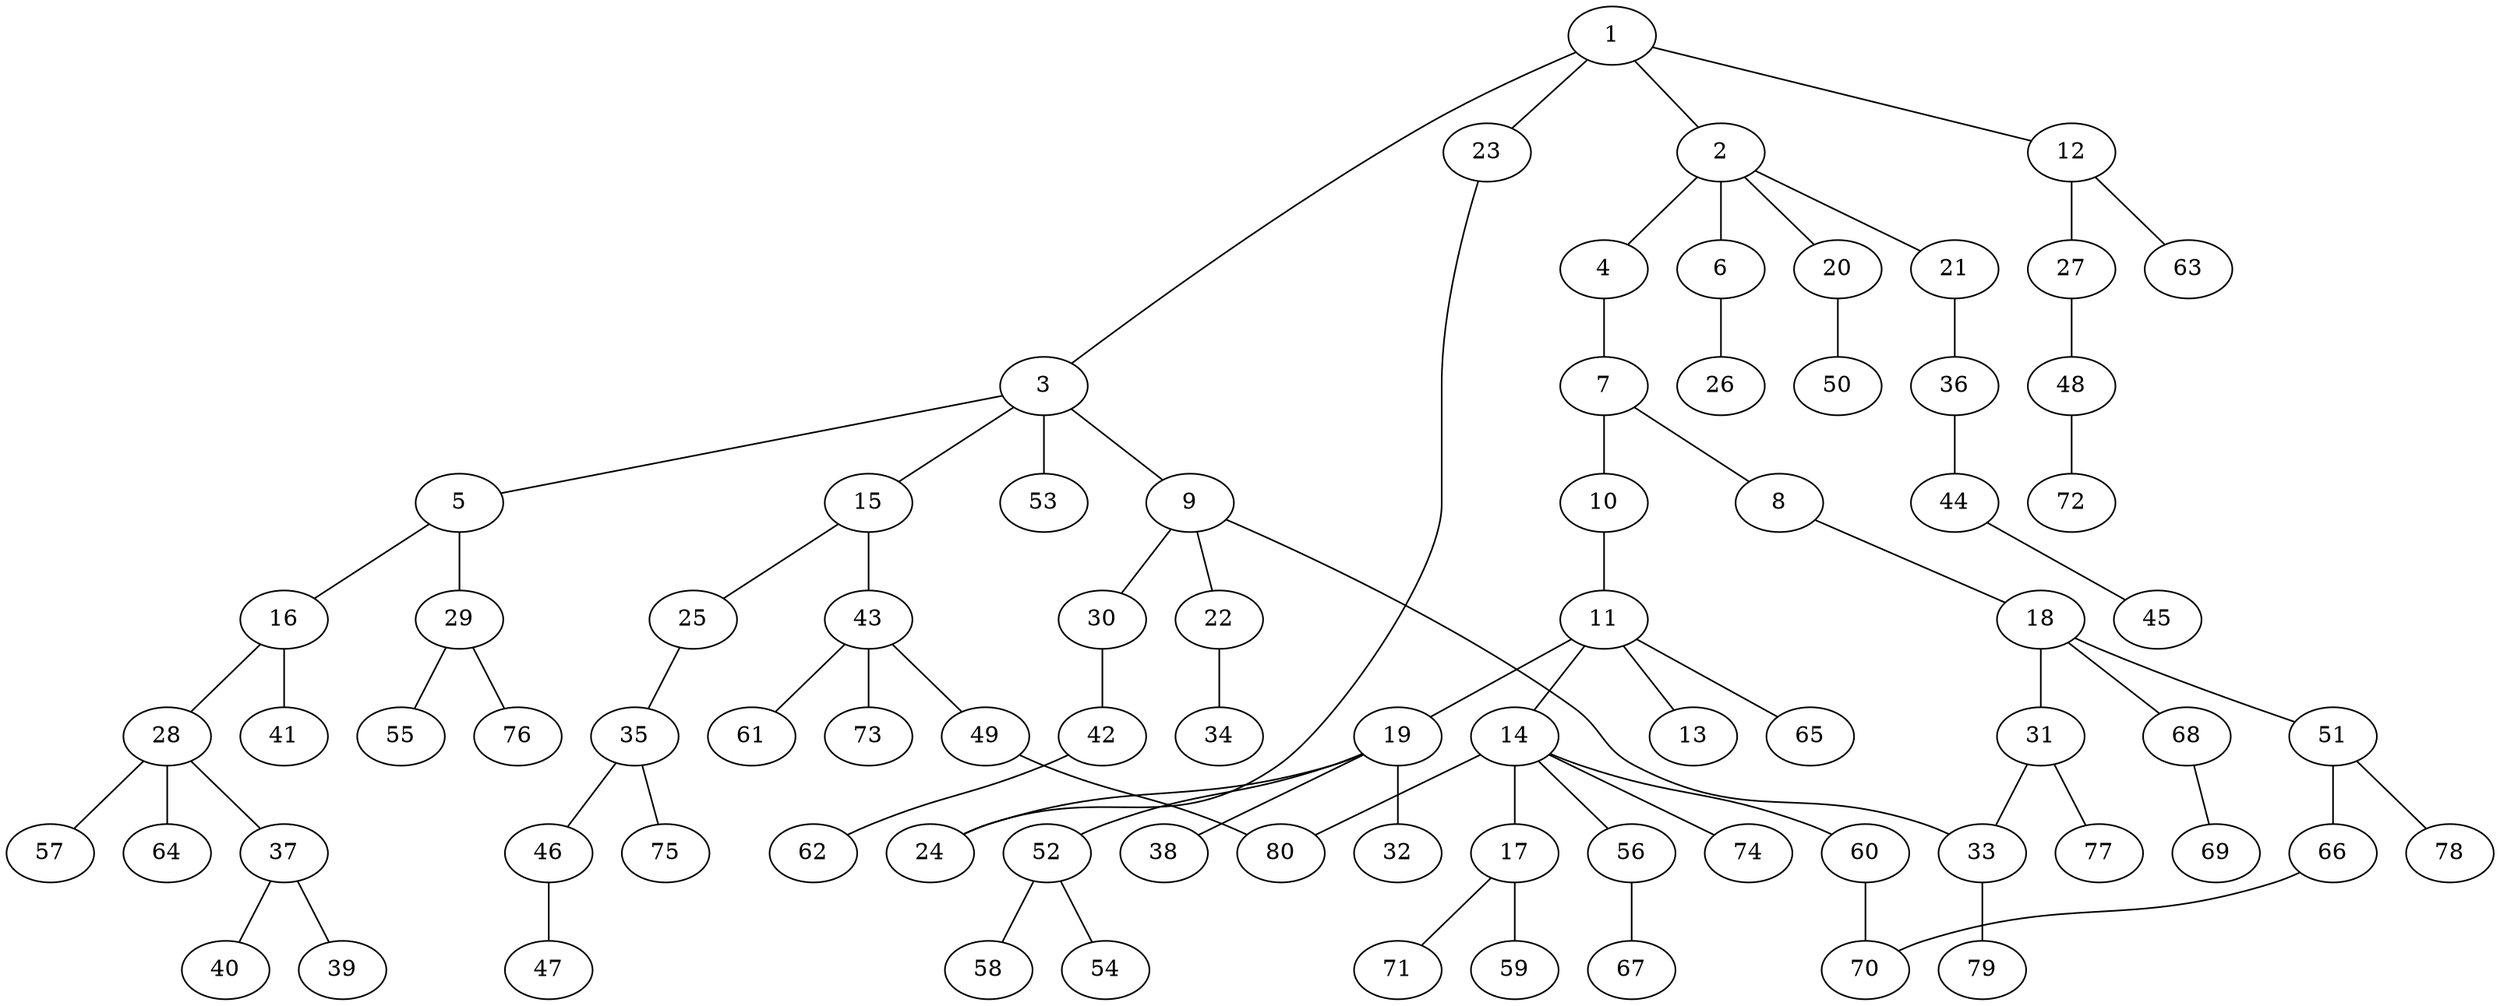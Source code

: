 graph graphname {1--2
1--3
1--12
1--23
2--4
2--6
2--20
2--21
3--5
3--9
3--15
3--53
4--7
5--16
5--29
6--26
7--8
7--10
8--18
9--22
9--30
9--33
10--11
11--13
11--14
11--19
11--65
12--27
12--63
14--17
14--56
14--60
14--74
14--80
15--25
15--43
16--28
16--41
17--59
17--71
18--31
18--51
18--68
19--24
19--32
19--38
19--52
20--50
21--36
22--34
23--24
25--35
27--48
28--37
28--57
28--64
29--55
29--76
30--42
31--33
31--77
33--79
35--46
35--75
36--44
37--39
37--40
42--62
43--49
43--61
43--73
44--45
46--47
48--72
49--80
51--66
51--78
52--54
52--58
56--67
60--70
66--70
68--69
}